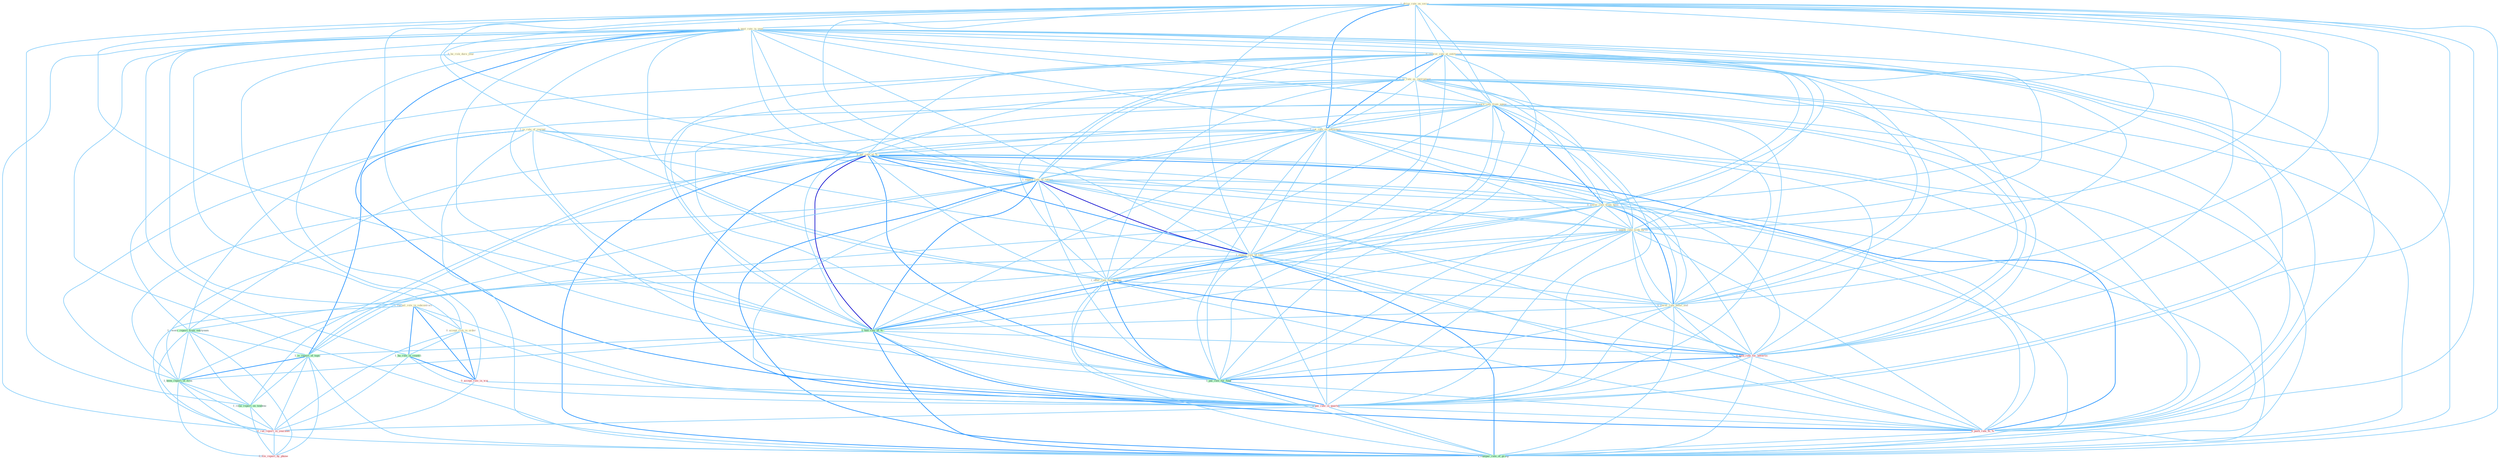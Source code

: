 Graph G{ 
    node
    [shape=polygon,style=filled,width=.5,height=.06,color="#BDFCC9",fixedsize=true,fontsize=4,
    fontcolor="#2f4f4f"];
    {node
    [color="#ffffe0", fontcolor="#8b7d6b"] "1_drive_rate_on_secur " "1_post_rate_in_year " "0_improv_rate_at_entitynam " "0_us_rate_as_instrument " "0_earn_rate_from_agenc " "1_is_rule_of_journal " "1_cut_rate_on_entitynam " "1_pai_rate_of_% " "1_expect_rate_of_return " "0_lower_rate_from_hold " "0_negoti_rate_with_thrift " "1_expect_rate_of_loan " "1_curtail_role_in_subcontract " "0_be_risk_dure_year " "0_accept_risk_in_order " "1_offer_rate_for_packag " "0_lower_rate_befor_end "}
{node [color="#fff0f5", fontcolor="#b22222"] "0_hold_rate_for_advertis " "0_accept_role_in_wai " "0_pai_rate_in_quarter " "0_ran_report_in_yearnum " "0_push_rate_to_% " "0_file_report_by_phone "}
edge [color="#B0E2FF"];

	"1_drive_rate_on_secur " -- "1_post_rate_in_year " [w="1", color="#87cefa" ];
	"1_drive_rate_on_secur " -- "0_improv_rate_at_entitynam " [w="1", color="#87cefa" ];
	"1_drive_rate_on_secur " -- "0_us_rate_as_instrument " [w="1", color="#87cefa" ];
	"1_drive_rate_on_secur " -- "0_earn_rate_from_agenc " [w="1", color="#87cefa" ];
	"1_drive_rate_on_secur " -- "1_cut_rate_on_entitynam " [w="2", color="#1e90ff" , len=0.8];
	"1_drive_rate_on_secur " -- "1_pai_rate_of_% " [w="1", color="#87cefa" ];
	"1_drive_rate_on_secur " -- "1_expect_rate_of_return " [w="1", color="#87cefa" ];
	"1_drive_rate_on_secur " -- "0_lower_rate_from_hold " [w="1", color="#87cefa" ];
	"1_drive_rate_on_secur " -- "0_negoti_rate_with_thrift " [w="1", color="#87cefa" ];
	"1_drive_rate_on_secur " -- "1_expect_rate_of_loan " [w="1", color="#87cefa" ];
	"1_drive_rate_on_secur " -- "1_offer_rate_for_packag " [w="1", color="#87cefa" ];
	"1_drive_rate_on_secur " -- "0_lower_rate_befor_end " [w="1", color="#87cefa" ];
	"1_drive_rate_on_secur " -- "1_had_rate_of_% " [w="1", color="#87cefa" ];
	"1_drive_rate_on_secur " -- "0_hold_rate_for_advertis " [w="1", color="#87cefa" ];
	"1_drive_rate_on_secur " -- "1_pai_rate_for_fund " [w="1", color="#87cefa" ];
	"1_drive_rate_on_secur " -- "0_pai_rate_in_quarter " [w="1", color="#87cefa" ];
	"1_drive_rate_on_secur " -- "1_relai_report_on_tendenc " [w="1", color="#87cefa" ];
	"1_drive_rate_on_secur " -- "0_push_rate_to_% " [w="1", color="#87cefa" ];
	"1_drive_rate_on_secur " -- "1_compar_rate_of_group " [w="1", color="#87cefa" ];
	"1_post_rate_in_year " -- "0_improv_rate_at_entitynam " [w="1", color="#87cefa" ];
	"1_post_rate_in_year " -- "0_us_rate_as_instrument " [w="1", color="#87cefa" ];
	"1_post_rate_in_year " -- "0_earn_rate_from_agenc " [w="1", color="#87cefa" ];
	"1_post_rate_in_year " -- "1_cut_rate_on_entitynam " [w="1", color="#87cefa" ];
	"1_post_rate_in_year " -- "1_pai_rate_of_% " [w="1", color="#87cefa" ];
	"1_post_rate_in_year " -- "1_expect_rate_of_return " [w="1", color="#87cefa" ];
	"1_post_rate_in_year " -- "0_lower_rate_from_hold " [w="1", color="#87cefa" ];
	"1_post_rate_in_year " -- "0_negoti_rate_with_thrift " [w="1", color="#87cefa" ];
	"1_post_rate_in_year " -- "1_expect_rate_of_loan " [w="1", color="#87cefa" ];
	"1_post_rate_in_year " -- "1_curtail_role_in_subcontract " [w="1", color="#87cefa" ];
	"1_post_rate_in_year " -- "0_be_risk_dure_year " [w="1", color="#87cefa" ];
	"1_post_rate_in_year " -- "0_accept_risk_in_order " [w="1", color="#87cefa" ];
	"1_post_rate_in_year " -- "1_offer_rate_for_packag " [w="1", color="#87cefa" ];
	"1_post_rate_in_year " -- "0_lower_rate_befor_end " [w="1", color="#87cefa" ];
	"1_post_rate_in_year " -- "1_had_rate_of_% " [w="1", color="#87cefa" ];
	"1_post_rate_in_year " -- "1_ha_role_in_countri " [w="1", color="#87cefa" ];
	"1_post_rate_in_year " -- "0_hold_rate_for_advertis " [w="1", color="#87cefa" ];
	"1_post_rate_in_year " -- "0_accept_role_in_wai " [w="1", color="#87cefa" ];
	"1_post_rate_in_year " -- "1_pai_rate_for_fund " [w="1", color="#87cefa" ];
	"1_post_rate_in_year " -- "0_pai_rate_in_quarter " [w="2", color="#1e90ff" , len=0.8];
	"1_post_rate_in_year " -- "0_ran_report_in_yearnum " [w="1", color="#87cefa" ];
	"1_post_rate_in_year " -- "0_push_rate_to_% " [w="1", color="#87cefa" ];
	"1_post_rate_in_year " -- "1_compar_rate_of_group " [w="1", color="#87cefa" ];
	"0_improv_rate_at_entitynam " -- "0_us_rate_as_instrument " [w="1", color="#87cefa" ];
	"0_improv_rate_at_entitynam " -- "0_earn_rate_from_agenc " [w="1", color="#87cefa" ];
	"0_improv_rate_at_entitynam " -- "1_cut_rate_on_entitynam " [w="2", color="#1e90ff" , len=0.8];
	"0_improv_rate_at_entitynam " -- "1_pai_rate_of_% " [w="1", color="#87cefa" ];
	"0_improv_rate_at_entitynam " -- "1_expect_rate_of_return " [w="1", color="#87cefa" ];
	"0_improv_rate_at_entitynam " -- "0_lower_rate_from_hold " [w="1", color="#87cefa" ];
	"0_improv_rate_at_entitynam " -- "0_negoti_rate_with_thrift " [w="1", color="#87cefa" ];
	"0_improv_rate_at_entitynam " -- "1_expect_rate_of_loan " [w="1", color="#87cefa" ];
	"0_improv_rate_at_entitynam " -- "1_offer_rate_for_packag " [w="1", color="#87cefa" ];
	"0_improv_rate_at_entitynam " -- "0_lower_rate_befor_end " [w="1", color="#87cefa" ];
	"0_improv_rate_at_entitynam " -- "1_had_rate_of_% " [w="1", color="#87cefa" ];
	"0_improv_rate_at_entitynam " -- "1_receiv_report_from_entitynam " [w="1", color="#87cefa" ];
	"0_improv_rate_at_entitynam " -- "0_hold_rate_for_advertis " [w="1", color="#87cefa" ];
	"0_improv_rate_at_entitynam " -- "1_pai_rate_for_fund " [w="1", color="#87cefa" ];
	"0_improv_rate_at_entitynam " -- "0_pai_rate_in_quarter " [w="1", color="#87cefa" ];
	"0_improv_rate_at_entitynam " -- "0_push_rate_to_% " [w="1", color="#87cefa" ];
	"0_improv_rate_at_entitynam " -- "1_compar_rate_of_group " [w="1", color="#87cefa" ];
	"0_us_rate_as_instrument " -- "0_earn_rate_from_agenc " [w="1", color="#87cefa" ];
	"0_us_rate_as_instrument " -- "1_cut_rate_on_entitynam " [w="1", color="#87cefa" ];
	"0_us_rate_as_instrument " -- "1_pai_rate_of_% " [w="1", color="#87cefa" ];
	"0_us_rate_as_instrument " -- "1_expect_rate_of_return " [w="1", color="#87cefa" ];
	"0_us_rate_as_instrument " -- "0_lower_rate_from_hold " [w="1", color="#87cefa" ];
	"0_us_rate_as_instrument " -- "0_negoti_rate_with_thrift " [w="1", color="#87cefa" ];
	"0_us_rate_as_instrument " -- "1_expect_rate_of_loan " [w="1", color="#87cefa" ];
	"0_us_rate_as_instrument " -- "1_offer_rate_for_packag " [w="1", color="#87cefa" ];
	"0_us_rate_as_instrument " -- "0_lower_rate_befor_end " [w="1", color="#87cefa" ];
	"0_us_rate_as_instrument " -- "1_had_rate_of_% " [w="1", color="#87cefa" ];
	"0_us_rate_as_instrument " -- "0_hold_rate_for_advertis " [w="1", color="#87cefa" ];
	"0_us_rate_as_instrument " -- "1_pai_rate_for_fund " [w="1", color="#87cefa" ];
	"0_us_rate_as_instrument " -- "0_pai_rate_in_quarter " [w="1", color="#87cefa" ];
	"0_us_rate_as_instrument " -- "0_push_rate_to_% " [w="1", color="#87cefa" ];
	"0_us_rate_as_instrument " -- "1_compar_rate_of_group " [w="1", color="#87cefa" ];
	"0_earn_rate_from_agenc " -- "1_cut_rate_on_entitynam " [w="1", color="#87cefa" ];
	"0_earn_rate_from_agenc " -- "1_pai_rate_of_% " [w="1", color="#87cefa" ];
	"0_earn_rate_from_agenc " -- "1_expect_rate_of_return " [w="1", color="#87cefa" ];
	"0_earn_rate_from_agenc " -- "0_lower_rate_from_hold " [w="2", color="#1e90ff" , len=0.8];
	"0_earn_rate_from_agenc " -- "0_negoti_rate_with_thrift " [w="1", color="#87cefa" ];
	"0_earn_rate_from_agenc " -- "1_expect_rate_of_loan " [w="1", color="#87cefa" ];
	"0_earn_rate_from_agenc " -- "1_offer_rate_for_packag " [w="1", color="#87cefa" ];
	"0_earn_rate_from_agenc " -- "0_lower_rate_befor_end " [w="1", color="#87cefa" ];
	"0_earn_rate_from_agenc " -- "1_had_rate_of_% " [w="1", color="#87cefa" ];
	"0_earn_rate_from_agenc " -- "1_receiv_report_from_entitynam " [w="1", color="#87cefa" ];
	"0_earn_rate_from_agenc " -- "0_hold_rate_for_advertis " [w="1", color="#87cefa" ];
	"0_earn_rate_from_agenc " -- "1_pai_rate_for_fund " [w="1", color="#87cefa" ];
	"0_earn_rate_from_agenc " -- "0_pai_rate_in_quarter " [w="1", color="#87cefa" ];
	"0_earn_rate_from_agenc " -- "0_push_rate_to_% " [w="1", color="#87cefa" ];
	"0_earn_rate_from_agenc " -- "1_compar_rate_of_group " [w="1", color="#87cefa" ];
	"1_is_rule_of_journal " -- "1_pai_rate_of_% " [w="1", color="#87cefa" ];
	"1_is_rule_of_journal " -- "1_expect_rate_of_return " [w="1", color="#87cefa" ];
	"1_is_rule_of_journal " -- "1_expect_rate_of_loan " [w="1", color="#87cefa" ];
	"1_is_rule_of_journal " -- "1_had_rate_of_% " [w="1", color="#87cefa" ];
	"1_is_rule_of_journal " -- "1_is_report_of_topic " [w="2", color="#1e90ff" , len=0.8];
	"1_is_rule_of_journal " -- "1_been_report_of_firm " [w="1", color="#87cefa" ];
	"1_is_rule_of_journal " -- "1_compar_rate_of_group " [w="1", color="#87cefa" ];
	"1_cut_rate_on_entitynam " -- "1_pai_rate_of_% " [w="1", color="#87cefa" ];
	"1_cut_rate_on_entitynam " -- "1_expect_rate_of_return " [w="1", color="#87cefa" ];
	"1_cut_rate_on_entitynam " -- "0_lower_rate_from_hold " [w="1", color="#87cefa" ];
	"1_cut_rate_on_entitynam " -- "0_negoti_rate_with_thrift " [w="1", color="#87cefa" ];
	"1_cut_rate_on_entitynam " -- "1_expect_rate_of_loan " [w="1", color="#87cefa" ];
	"1_cut_rate_on_entitynam " -- "1_offer_rate_for_packag " [w="1", color="#87cefa" ];
	"1_cut_rate_on_entitynam " -- "0_lower_rate_befor_end " [w="1", color="#87cefa" ];
	"1_cut_rate_on_entitynam " -- "1_had_rate_of_% " [w="1", color="#87cefa" ];
	"1_cut_rate_on_entitynam " -- "1_receiv_report_from_entitynam " [w="1", color="#87cefa" ];
	"1_cut_rate_on_entitynam " -- "0_hold_rate_for_advertis " [w="1", color="#87cefa" ];
	"1_cut_rate_on_entitynam " -- "1_pai_rate_for_fund " [w="1", color="#87cefa" ];
	"1_cut_rate_on_entitynam " -- "0_pai_rate_in_quarter " [w="1", color="#87cefa" ];
	"1_cut_rate_on_entitynam " -- "1_relai_report_on_tendenc " [w="1", color="#87cefa" ];
	"1_cut_rate_on_entitynam " -- "0_push_rate_to_% " [w="1", color="#87cefa" ];
	"1_cut_rate_on_entitynam " -- "1_compar_rate_of_group " [w="1", color="#87cefa" ];
	"1_pai_rate_of_% " -- "1_expect_rate_of_return " [w="2", color="#1e90ff" , len=0.8];
	"1_pai_rate_of_% " -- "0_lower_rate_from_hold " [w="1", color="#87cefa" ];
	"1_pai_rate_of_% " -- "0_negoti_rate_with_thrift " [w="1", color="#87cefa" ];
	"1_pai_rate_of_% " -- "1_expect_rate_of_loan " [w="2", color="#1e90ff" , len=0.8];
	"1_pai_rate_of_% " -- "1_offer_rate_for_packag " [w="1", color="#87cefa" ];
	"1_pai_rate_of_% " -- "0_lower_rate_befor_end " [w="1", color="#87cefa" ];
	"1_pai_rate_of_% " -- "1_had_rate_of_% " [w="3", color="#0000cd" , len=0.6];
	"1_pai_rate_of_% " -- "1_is_report_of_topic " [w="1", color="#87cefa" ];
	"1_pai_rate_of_% " -- "0_hold_rate_for_advertis " [w="1", color="#87cefa" ];
	"1_pai_rate_of_% " -- "1_been_report_of_firm " [w="1", color="#87cefa" ];
	"1_pai_rate_of_% " -- "1_pai_rate_for_fund " [w="2", color="#1e90ff" , len=0.8];
	"1_pai_rate_of_% " -- "0_pai_rate_in_quarter " [w="2", color="#1e90ff" , len=0.8];
	"1_pai_rate_of_% " -- "0_push_rate_to_% " [w="2", color="#1e90ff" , len=0.8];
	"1_pai_rate_of_% " -- "1_compar_rate_of_group " [w="2", color="#1e90ff" , len=0.8];
	"1_expect_rate_of_return " -- "0_lower_rate_from_hold " [w="1", color="#87cefa" ];
	"1_expect_rate_of_return " -- "0_negoti_rate_with_thrift " [w="1", color="#87cefa" ];
	"1_expect_rate_of_return " -- "1_expect_rate_of_loan " [w="3", color="#0000cd" , len=0.6];
	"1_expect_rate_of_return " -- "1_offer_rate_for_packag " [w="1", color="#87cefa" ];
	"1_expect_rate_of_return " -- "0_lower_rate_befor_end " [w="1", color="#87cefa" ];
	"1_expect_rate_of_return " -- "1_had_rate_of_% " [w="2", color="#1e90ff" , len=0.8];
	"1_expect_rate_of_return " -- "1_is_report_of_topic " [w="1", color="#87cefa" ];
	"1_expect_rate_of_return " -- "0_hold_rate_for_advertis " [w="1", color="#87cefa" ];
	"1_expect_rate_of_return " -- "1_been_report_of_firm " [w="1", color="#87cefa" ];
	"1_expect_rate_of_return " -- "1_pai_rate_for_fund " [w="1", color="#87cefa" ];
	"1_expect_rate_of_return " -- "0_pai_rate_in_quarter " [w="1", color="#87cefa" ];
	"1_expect_rate_of_return " -- "0_push_rate_to_% " [w="1", color="#87cefa" ];
	"1_expect_rate_of_return " -- "1_compar_rate_of_group " [w="2", color="#1e90ff" , len=0.8];
	"0_lower_rate_from_hold " -- "0_negoti_rate_with_thrift " [w="1", color="#87cefa" ];
	"0_lower_rate_from_hold " -- "1_expect_rate_of_loan " [w="1", color="#87cefa" ];
	"0_lower_rate_from_hold " -- "1_offer_rate_for_packag " [w="1", color="#87cefa" ];
	"0_lower_rate_from_hold " -- "0_lower_rate_befor_end " [w="2", color="#1e90ff" , len=0.8];
	"0_lower_rate_from_hold " -- "1_had_rate_of_% " [w="1", color="#87cefa" ];
	"0_lower_rate_from_hold " -- "1_receiv_report_from_entitynam " [w="1", color="#87cefa" ];
	"0_lower_rate_from_hold " -- "0_hold_rate_for_advertis " [w="1", color="#87cefa" ];
	"0_lower_rate_from_hold " -- "1_pai_rate_for_fund " [w="1", color="#87cefa" ];
	"0_lower_rate_from_hold " -- "0_pai_rate_in_quarter " [w="1", color="#87cefa" ];
	"0_lower_rate_from_hold " -- "0_push_rate_to_% " [w="1", color="#87cefa" ];
	"0_lower_rate_from_hold " -- "1_compar_rate_of_group " [w="1", color="#87cefa" ];
	"0_negoti_rate_with_thrift " -- "1_expect_rate_of_loan " [w="1", color="#87cefa" ];
	"0_negoti_rate_with_thrift " -- "1_offer_rate_for_packag " [w="1", color="#87cefa" ];
	"0_negoti_rate_with_thrift " -- "0_lower_rate_befor_end " [w="1", color="#87cefa" ];
	"0_negoti_rate_with_thrift " -- "1_had_rate_of_% " [w="1", color="#87cefa" ];
	"0_negoti_rate_with_thrift " -- "0_hold_rate_for_advertis " [w="1", color="#87cefa" ];
	"0_negoti_rate_with_thrift " -- "1_pai_rate_for_fund " [w="1", color="#87cefa" ];
	"0_negoti_rate_with_thrift " -- "0_pai_rate_in_quarter " [w="1", color="#87cefa" ];
	"0_negoti_rate_with_thrift " -- "0_push_rate_to_% " [w="1", color="#87cefa" ];
	"0_negoti_rate_with_thrift " -- "1_compar_rate_of_group " [w="1", color="#87cefa" ];
	"1_expect_rate_of_loan " -- "1_offer_rate_for_packag " [w="1", color="#87cefa" ];
	"1_expect_rate_of_loan " -- "0_lower_rate_befor_end " [w="1", color="#87cefa" ];
	"1_expect_rate_of_loan " -- "1_had_rate_of_% " [w="2", color="#1e90ff" , len=0.8];
	"1_expect_rate_of_loan " -- "1_is_report_of_topic " [w="1", color="#87cefa" ];
	"1_expect_rate_of_loan " -- "0_hold_rate_for_advertis " [w="1", color="#87cefa" ];
	"1_expect_rate_of_loan " -- "1_been_report_of_firm " [w="1", color="#87cefa" ];
	"1_expect_rate_of_loan " -- "1_pai_rate_for_fund " [w="1", color="#87cefa" ];
	"1_expect_rate_of_loan " -- "0_pai_rate_in_quarter " [w="1", color="#87cefa" ];
	"1_expect_rate_of_loan " -- "0_push_rate_to_% " [w="1", color="#87cefa" ];
	"1_expect_rate_of_loan " -- "1_compar_rate_of_group " [w="2", color="#1e90ff" , len=0.8];
	"1_curtail_role_in_subcontract " -- "0_accept_risk_in_order " [w="1", color="#87cefa" ];
	"1_curtail_role_in_subcontract " -- "1_ha_role_in_countri " [w="2", color="#1e90ff" , len=0.8];
	"1_curtail_role_in_subcontract " -- "0_accept_role_in_wai " [w="2", color="#1e90ff" , len=0.8];
	"1_curtail_role_in_subcontract " -- "0_pai_rate_in_quarter " [w="1", color="#87cefa" ];
	"1_curtail_role_in_subcontract " -- "0_ran_report_in_yearnum " [w="1", color="#87cefa" ];
	"0_be_risk_dure_year " -- "0_accept_risk_in_order " [w="1", color="#87cefa" ];
	"0_accept_risk_in_order " -- "1_ha_role_in_countri " [w="1", color="#87cefa" ];
	"0_accept_risk_in_order " -- "0_accept_role_in_wai " [w="2", color="#1e90ff" , len=0.8];
	"0_accept_risk_in_order " -- "0_pai_rate_in_quarter " [w="1", color="#87cefa" ];
	"0_accept_risk_in_order " -- "0_ran_report_in_yearnum " [w="1", color="#87cefa" ];
	"1_offer_rate_for_packag " -- "0_lower_rate_befor_end " [w="1", color="#87cefa" ];
	"1_offer_rate_for_packag " -- "1_had_rate_of_% " [w="1", color="#87cefa" ];
	"1_offer_rate_for_packag " -- "0_hold_rate_for_advertis " [w="2", color="#1e90ff" , len=0.8];
	"1_offer_rate_for_packag " -- "1_pai_rate_for_fund " [w="2", color="#1e90ff" , len=0.8];
	"1_offer_rate_for_packag " -- "0_pai_rate_in_quarter " [w="1", color="#87cefa" ];
	"1_offer_rate_for_packag " -- "0_push_rate_to_% " [w="1", color="#87cefa" ];
	"1_offer_rate_for_packag " -- "1_compar_rate_of_group " [w="1", color="#87cefa" ];
	"0_lower_rate_befor_end " -- "1_had_rate_of_% " [w="1", color="#87cefa" ];
	"0_lower_rate_befor_end " -- "0_hold_rate_for_advertis " [w="1", color="#87cefa" ];
	"0_lower_rate_befor_end " -- "1_pai_rate_for_fund " [w="1", color="#87cefa" ];
	"0_lower_rate_befor_end " -- "0_pai_rate_in_quarter " [w="1", color="#87cefa" ];
	"0_lower_rate_befor_end " -- "0_push_rate_to_% " [w="1", color="#87cefa" ];
	"0_lower_rate_befor_end " -- "1_compar_rate_of_group " [w="1", color="#87cefa" ];
	"1_had_rate_of_% " -- "1_is_report_of_topic " [w="1", color="#87cefa" ];
	"1_had_rate_of_% " -- "0_hold_rate_for_advertis " [w="1", color="#87cefa" ];
	"1_had_rate_of_% " -- "1_been_report_of_firm " [w="1", color="#87cefa" ];
	"1_had_rate_of_% " -- "1_pai_rate_for_fund " [w="1", color="#87cefa" ];
	"1_had_rate_of_% " -- "0_pai_rate_in_quarter " [w="1", color="#87cefa" ];
	"1_had_rate_of_% " -- "0_push_rate_to_% " [w="2", color="#1e90ff" , len=0.8];
	"1_had_rate_of_% " -- "1_compar_rate_of_group " [w="2", color="#1e90ff" , len=0.8];
	"1_ha_role_in_countri " -- "0_accept_role_in_wai " [w="2", color="#1e90ff" , len=0.8];
	"1_ha_role_in_countri " -- "0_pai_rate_in_quarter " [w="1", color="#87cefa" ];
	"1_ha_role_in_countri " -- "0_ran_report_in_yearnum " [w="1", color="#87cefa" ];
	"1_receiv_report_from_entitynam " -- "1_is_report_of_topic " [w="1", color="#87cefa" ];
	"1_receiv_report_from_entitynam " -- "1_been_report_of_firm " [w="1", color="#87cefa" ];
	"1_receiv_report_from_entitynam " -- "1_relai_report_on_tendenc " [w="1", color="#87cefa" ];
	"1_receiv_report_from_entitynam " -- "0_ran_report_in_yearnum " [w="1", color="#87cefa" ];
	"1_receiv_report_from_entitynam " -- "0_file_report_by_phone " [w="1", color="#87cefa" ];
	"1_is_report_of_topic " -- "1_been_report_of_firm " [w="2", color="#1e90ff" , len=0.8];
	"1_is_report_of_topic " -- "1_relai_report_on_tendenc " [w="1", color="#87cefa" ];
	"1_is_report_of_topic " -- "0_ran_report_in_yearnum " [w="1", color="#87cefa" ];
	"1_is_report_of_topic " -- "0_file_report_by_phone " [w="1", color="#87cefa" ];
	"1_is_report_of_topic " -- "1_compar_rate_of_group " [w="1", color="#87cefa" ];
	"0_hold_rate_for_advertis " -- "1_pai_rate_for_fund " [w="2", color="#1e90ff" , len=0.8];
	"0_hold_rate_for_advertis " -- "0_pai_rate_in_quarter " [w="1", color="#87cefa" ];
	"0_hold_rate_for_advertis " -- "0_push_rate_to_% " [w="1", color="#87cefa" ];
	"0_hold_rate_for_advertis " -- "1_compar_rate_of_group " [w="1", color="#87cefa" ];
	"0_accept_role_in_wai " -- "0_pai_rate_in_quarter " [w="1", color="#87cefa" ];
	"0_accept_role_in_wai " -- "0_ran_report_in_yearnum " [w="1", color="#87cefa" ];
	"1_been_report_of_firm " -- "1_relai_report_on_tendenc " [w="1", color="#87cefa" ];
	"1_been_report_of_firm " -- "0_ran_report_in_yearnum " [w="1", color="#87cefa" ];
	"1_been_report_of_firm " -- "0_file_report_by_phone " [w="1", color="#87cefa" ];
	"1_been_report_of_firm " -- "1_compar_rate_of_group " [w="1", color="#87cefa" ];
	"1_pai_rate_for_fund " -- "0_pai_rate_in_quarter " [w="2", color="#1e90ff" , len=0.8];
	"1_pai_rate_for_fund " -- "0_push_rate_to_% " [w="1", color="#87cefa" ];
	"1_pai_rate_for_fund " -- "1_compar_rate_of_group " [w="1", color="#87cefa" ];
	"0_pai_rate_in_quarter " -- "0_ran_report_in_yearnum " [w="1", color="#87cefa" ];
	"0_pai_rate_in_quarter " -- "0_push_rate_to_% " [w="1", color="#87cefa" ];
	"0_pai_rate_in_quarter " -- "1_compar_rate_of_group " [w="1", color="#87cefa" ];
	"1_relai_report_on_tendenc " -- "0_ran_report_in_yearnum " [w="1", color="#87cefa" ];
	"1_relai_report_on_tendenc " -- "0_file_report_by_phone " [w="1", color="#87cefa" ];
	"0_ran_report_in_yearnum " -- "0_file_report_by_phone " [w="1", color="#87cefa" ];
	"0_push_rate_to_% " -- "1_compar_rate_of_group " [w="1", color="#87cefa" ];
}